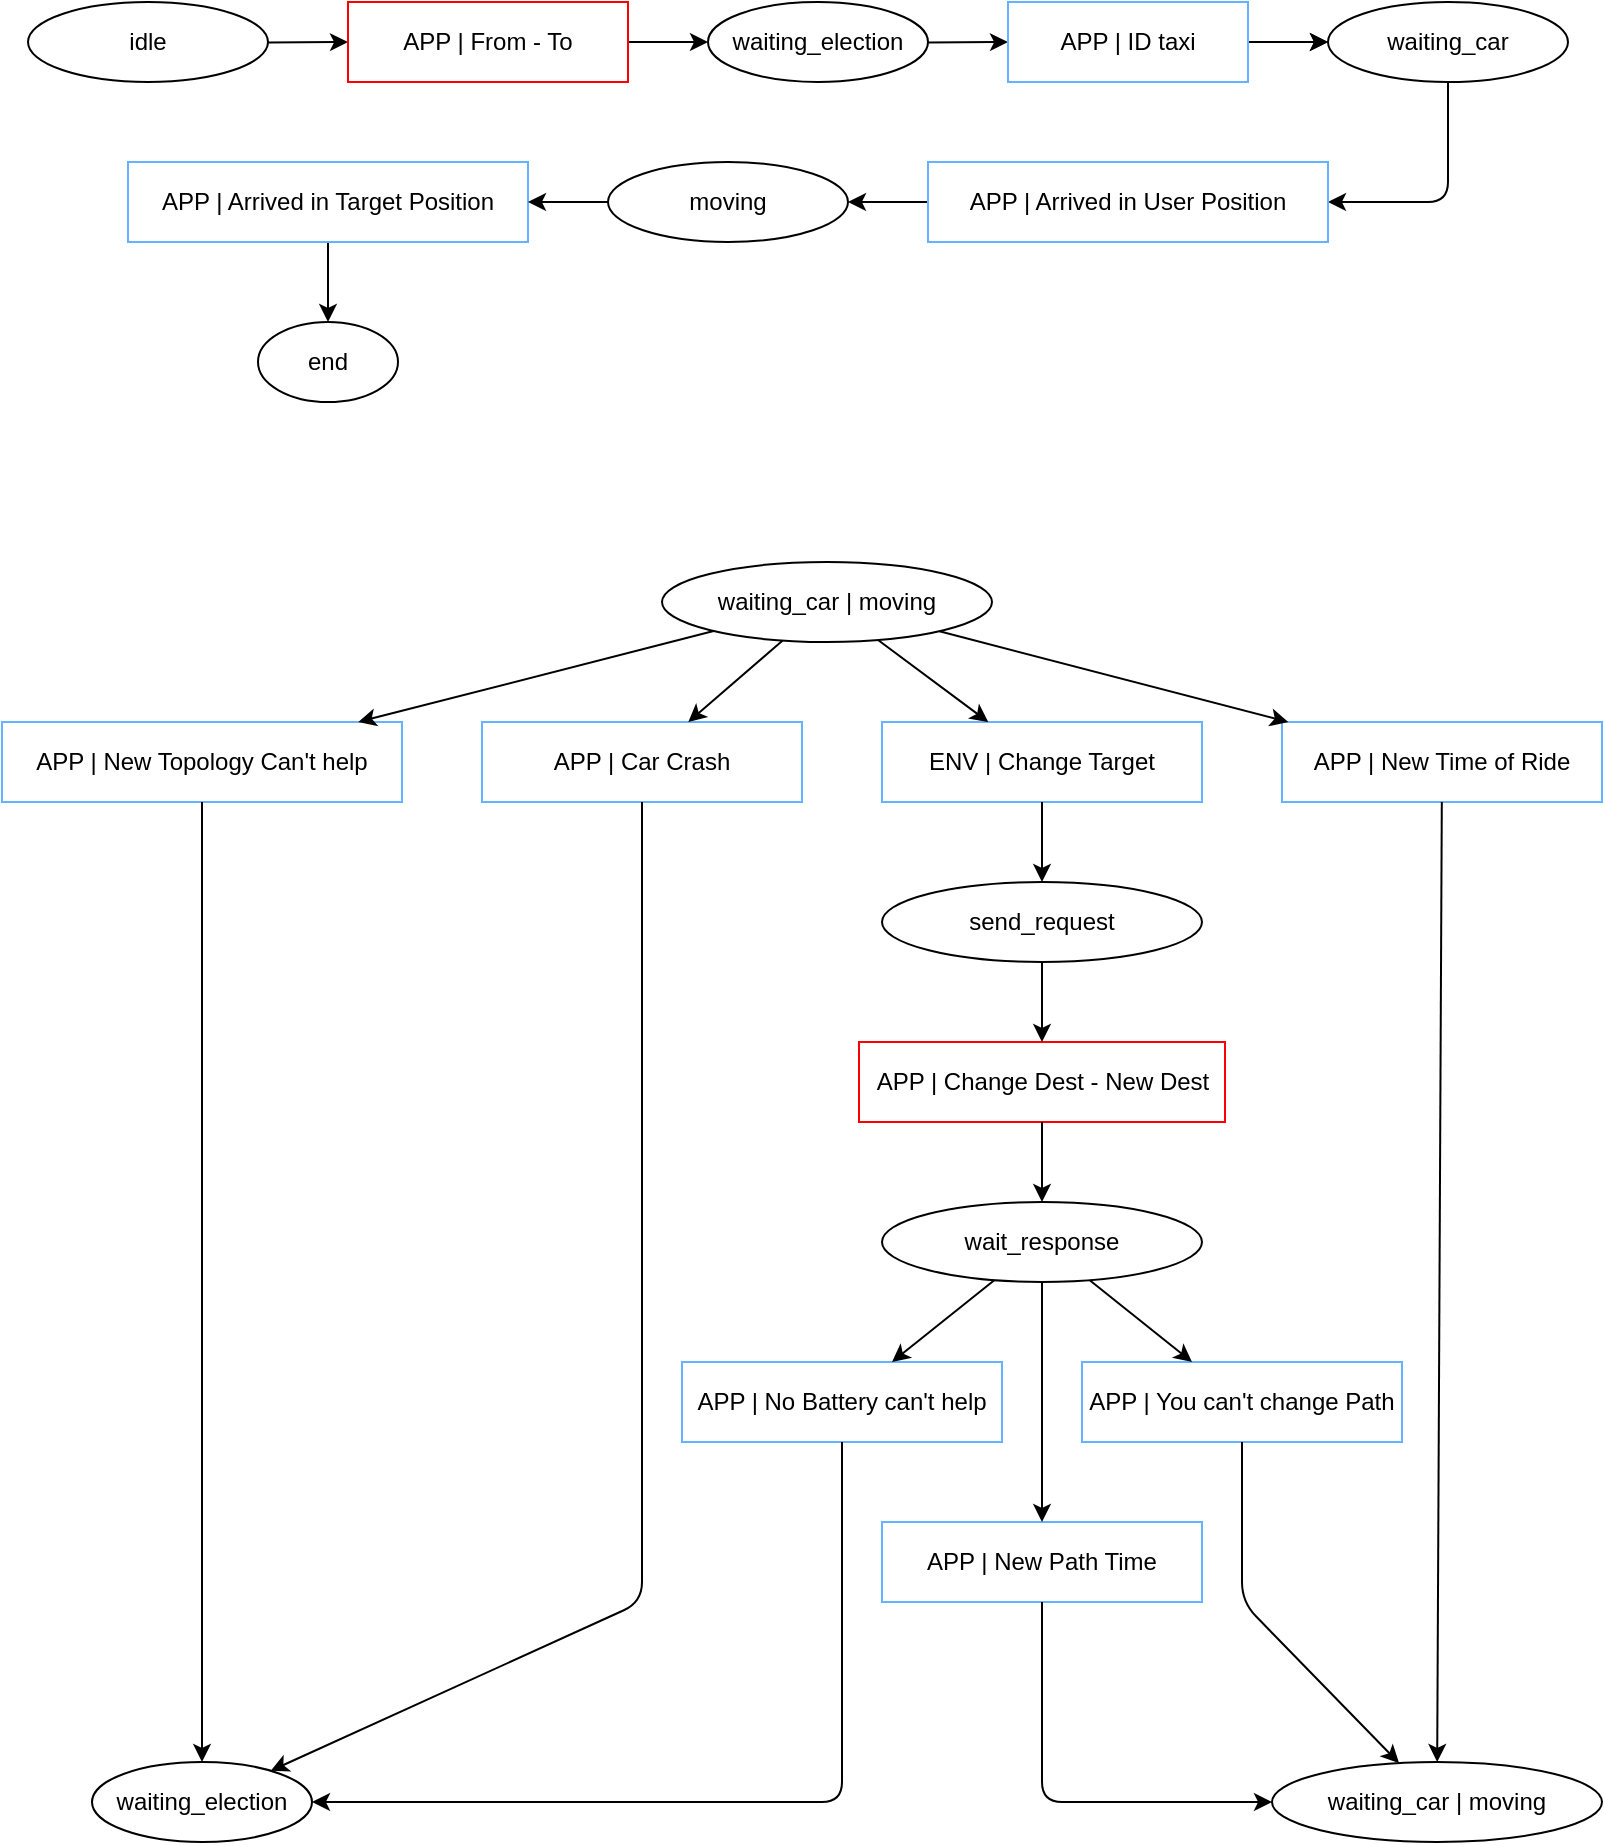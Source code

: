 <mxfile version="12.9.3" type="device"><diagram id="UIkgHiiRnHfRhCUhEY8e" name="Page-1"><mxGraphModel dx="1587" dy="706" grid="1" gridSize="10" guides="1" tooltips="1" connect="1" arrows="1" fold="1" page="1" pageScale="1" pageWidth="827" pageHeight="1169" math="0" shadow="0"><root><mxCell id="0"/><mxCell id="1" parent="0"/><mxCell id="H1byTOoRfgAd76r8tLvF-26" value="idle" style="ellipse;whiteSpace=wrap;html=1;" parent="1" vertex="1"><mxGeometry x="-800" y="40" width="120" height="40" as="geometry"/></mxCell><mxCell id="H1byTOoRfgAd76r8tLvF-27" value="" style="endArrow=classic;html=1;" parent="1" source="H1byTOoRfgAd76r8tLvF-33" target="H1byTOoRfgAd76r8tLvF-102" edge="1"><mxGeometry width="50" height="50" relative="1" as="geometry"><mxPoint x="-876" y="410" as="sourcePoint"/><mxPoint x="-661.5" y="70" as="targetPoint"/></mxGeometry></mxCell><mxCell id="H1byTOoRfgAd76r8tLvF-28" value="" style="endArrow=classic;html=1;" parent="1" source="H1byTOoRfgAd76r8tLvF-26" target="H1byTOoRfgAd76r8tLvF-33" edge="1"><mxGeometry width="50" height="50" relative="1" as="geometry"><mxPoint x="-879" y="290" as="sourcePoint"/><mxPoint x="-863.065" y="390" as="targetPoint"/></mxGeometry></mxCell><mxCell id="H1byTOoRfgAd76r8tLvF-29" value="waiting_election" style="ellipse;whiteSpace=wrap;html=1;" parent="1" vertex="1"><mxGeometry x="-768" y="920" width="110" height="40" as="geometry"/></mxCell><mxCell id="H1byTOoRfgAd76r8tLvF-30" value="waiting_car" style="ellipse;whiteSpace=wrap;html=1;" parent="1" vertex="1"><mxGeometry x="-150" y="40" width="120" height="40" as="geometry"/></mxCell><mxCell id="H1byTOoRfgAd76r8tLvF-31" value="" style="endArrow=classic;html=1;" parent="1" source="H1byTOoRfgAd76r8tLvF-39" target="H1byTOoRfgAd76r8tLvF-30" edge="1"><mxGeometry width="50" height="50" relative="1" as="geometry"><mxPoint x="-514" y="607.5" as="sourcePoint"/><mxPoint x="-319" y="490" as="targetPoint"/></mxGeometry></mxCell><mxCell id="H1byTOoRfgAd76r8tLvF-32" value="" style="endArrow=classic;html=1;" parent="1" source="H1byTOoRfgAd76r8tLvF-102" target="H1byTOoRfgAd76r8tLvF-39" edge="1"><mxGeometry width="50" height="50" relative="1" as="geometry"><mxPoint x="-531.55" y="525.569" as="sourcePoint"/><mxPoint x="-553.568" y="585" as="targetPoint"/></mxGeometry></mxCell><mxCell id="H1byTOoRfgAd76r8tLvF-33" value="APP | From - To" style="rounded=0;whiteSpace=wrap;html=1;fillColor=none;strokeColor=#FF0000;" parent="1" vertex="1"><mxGeometry x="-640" y="40" width="140" height="40" as="geometry"/></mxCell><mxCell id="H1byTOoRfgAd76r8tLvF-34" value="moving" style="ellipse;whiteSpace=wrap;html=1;strokeColor=#000000;fillColor=#ffffff;" parent="1" vertex="1"><mxGeometry x="-510" y="120" width="120" height="40" as="geometry"/></mxCell><mxCell id="H1byTOoRfgAd76r8tLvF-35" value="" style="endArrow=classic;html=1;" parent="1" source="H1byTOoRfgAd76r8tLvF-37" target="H1byTOoRfgAd76r8tLvF-34" edge="1"><mxGeometry width="50" height="50" relative="1" as="geometry"><mxPoint x="-449" y="820" as="sourcePoint"/><mxPoint x="-399" y="770" as="targetPoint"/></mxGeometry></mxCell><mxCell id="H1byTOoRfgAd76r8tLvF-36" value="" style="endArrow=classic;html=1;" parent="1" source="H1byTOoRfgAd76r8tLvF-30" target="H1byTOoRfgAd76r8tLvF-37" edge="1"><mxGeometry width="50" height="50" relative="1" as="geometry"><mxPoint x="-559" y="760" as="sourcePoint"/><mxPoint x="-559" y="840" as="targetPoint"/><Array as="points"><mxPoint x="-90" y="140"/></Array></mxGeometry></mxCell><mxCell id="H1byTOoRfgAd76r8tLvF-37" value="APP | Arrived in User Position" style="rounded=0;whiteSpace=wrap;html=1;strokeColor=#66B2FF;fillColor=none;" parent="1" vertex="1"><mxGeometry x="-350" y="120" width="200" height="40" as="geometry"/></mxCell><mxCell id="H1byTOoRfgAd76r8tLvF-38" value="" style="endArrow=classic;html=1;" parent="1" source="H1byTOoRfgAd76r8tLvF-39" target="H1byTOoRfgAd76r8tLvF-30" edge="1"><mxGeometry width="50" height="50" relative="1" as="geometry"><mxPoint x="-1219" y="740" as="sourcePoint"/><mxPoint x="-1169" y="690" as="targetPoint"/><Array as="points"/></mxGeometry></mxCell><mxCell id="H1byTOoRfgAd76r8tLvF-39" value="APP | ID taxi" style="rounded=0;whiteSpace=wrap;html=1;strokeColor=#66B2FF;fillColor=none;" parent="1" vertex="1"><mxGeometry x="-310" y="40" width="120" height="40" as="geometry"/></mxCell><mxCell id="H1byTOoRfgAd76r8tLvF-42" value="end" style="ellipse;whiteSpace=wrap;html=1;strokeColor=#000000;fillColor=#ffffff;" parent="1" vertex="1"><mxGeometry x="-685" y="200" width="70" height="40" as="geometry"/></mxCell><mxCell id="H1byTOoRfgAd76r8tLvF-43" value="" style="endArrow=classic;html=1;" parent="1" source="H1byTOoRfgAd76r8tLvF-44" target="H1byTOoRfgAd76r8tLvF-42" edge="1"><mxGeometry width="50" height="50" relative="1" as="geometry"><mxPoint x="-920" y="745" as="sourcePoint"/><mxPoint x="-870" y="695" as="targetPoint"/></mxGeometry></mxCell><mxCell id="H1byTOoRfgAd76r8tLvF-44" value="APP | Arrived in Target Position" style="rounded=0;whiteSpace=wrap;html=1;strokeColor=#66B2FF;fillColor=none;" parent="1" vertex="1"><mxGeometry x="-750" y="120" width="200" height="40" as="geometry"/></mxCell><mxCell id="H1byTOoRfgAd76r8tLvF-45" value="" style="endArrow=classic;html=1;" parent="1" source="H1byTOoRfgAd76r8tLvF-34" target="H1byTOoRfgAd76r8tLvF-44" edge="1"><mxGeometry width="50" height="50" relative="1" as="geometry"><mxPoint x="-820" y="565" as="sourcePoint"/><mxPoint x="-770" y="515" as="targetPoint"/></mxGeometry></mxCell><mxCell id="H1byTOoRfgAd76r8tLvF-77" value="ENV | Change Target" style="rounded=0;whiteSpace=wrap;html=1;strokeColor=#66B2FF;fillColor=none;" parent="1" vertex="1"><mxGeometry x="-373" y="400" width="160" height="40" as="geometry"/></mxCell><mxCell id="H1byTOoRfgAd76r8tLvF-80" value="send_request" style="ellipse;whiteSpace=wrap;html=1;strokeColor=#000000;fillColor=#ffffff;" parent="1" vertex="1"><mxGeometry x="-373" y="480" width="160" height="40" as="geometry"/></mxCell><mxCell id="H1byTOoRfgAd76r8tLvF-82" value="APP | Change Dest - New Dest" style="rounded=0;whiteSpace=wrap;html=1;strokeColor=#FF0000;fillColor=none;" parent="1" vertex="1"><mxGeometry x="-384.5" y="560" width="183" height="40" as="geometry"/></mxCell><mxCell id="H1byTOoRfgAd76r8tLvF-87" value="waiting_car | moving" style="ellipse;whiteSpace=wrap;html=1;strokeColor=#000000;fillColor=#ffffff;" parent="1" vertex="1"><mxGeometry x="-483" y="320" width="165" height="40" as="geometry"/></mxCell><mxCell id="H1byTOoRfgAd76r8tLvF-89" value="" style="endArrow=classic;html=1;" parent="1" source="H1byTOoRfgAd76r8tLvF-77" edge="1"><mxGeometry width="50" height="50" relative="1" as="geometry"><mxPoint x="199" y="595" as="sourcePoint"/><mxPoint x="-293" y="480" as="targetPoint"/></mxGeometry></mxCell><mxCell id="H1byTOoRfgAd76r8tLvF-90" value="" style="endArrow=classic;html=1;" parent="1" source="H1byTOoRfgAd76r8tLvF-80" target="H1byTOoRfgAd76r8tLvF-82" edge="1"><mxGeometry width="50" height="50" relative="1" as="geometry"><mxPoint x="-121" y="755" as="sourcePoint"/><mxPoint x="-71" y="705" as="targetPoint"/></mxGeometry></mxCell><mxCell id="H1byTOoRfgAd76r8tLvF-91" value="wait_response" style="ellipse;whiteSpace=wrap;html=1;strokeColor=#000000;fillColor=#ffffff;" parent="1" vertex="1"><mxGeometry x="-373" y="640" width="160" height="40" as="geometry"/></mxCell><mxCell id="H1byTOoRfgAd76r8tLvF-93" value="" style="endArrow=classic;html=1;" parent="1" source="H1byTOoRfgAd76r8tLvF-82" target="H1byTOoRfgAd76r8tLvF-91" edge="1"><mxGeometry width="50" height="50" relative="1" as="geometry"><mxPoint x="-71" y="755" as="sourcePoint"/><mxPoint x="-21" y="705" as="targetPoint"/></mxGeometry></mxCell><mxCell id="H1byTOoRfgAd76r8tLvF-96" value="APP | No Battery can't help" style="rounded=0;whiteSpace=wrap;html=1;strokeColor=#66B2FF;fillColor=none;" parent="1" vertex="1"><mxGeometry x="-473" y="720" width="160" height="40" as="geometry"/></mxCell><mxCell id="H1byTOoRfgAd76r8tLvF-97" value="" style="endArrow=classic;html=1;" parent="1" source="H1byTOoRfgAd76r8tLvF-91" target="H1byTOoRfgAd76r8tLvF-96" edge="1"><mxGeometry width="50" height="50" relative="1" as="geometry"><mxPoint x="80.202" y="705.521" as="sourcePoint"/><mxPoint x="398.882" y="373.884" as="targetPoint"/></mxGeometry></mxCell><mxCell id="H1byTOoRfgAd76r8tLvF-95" value="APP | New Path Time" style="rounded=0;whiteSpace=wrap;html=1;strokeColor=#66B2FF;fillColor=none;" parent="1" vertex="1"><mxGeometry x="-373" y="800" width="160" height="40" as="geometry"/></mxCell><mxCell id="H1byTOoRfgAd76r8tLvF-99" value="APP | You can't change Path" style="rounded=0;whiteSpace=wrap;html=1;strokeColor=#66B2FF;fillColor=none;" parent="1" vertex="1"><mxGeometry x="-273" y="720" width="160" height="40" as="geometry"/></mxCell><mxCell id="H1byTOoRfgAd76r8tLvF-100" value="" style="endArrow=classic;html=1;" parent="1" source="H1byTOoRfgAd76r8tLvF-91" target="H1byTOoRfgAd76r8tLvF-95" edge="1"><mxGeometry width="50" height="50" relative="1" as="geometry"><mxPoint x="257" y="880" as="sourcePoint"/><mxPoint x="307" y="830" as="targetPoint"/></mxGeometry></mxCell><mxCell id="H1byTOoRfgAd76r8tLvF-102" value="waiting_election" style="ellipse;whiteSpace=wrap;html=1;" parent="1" vertex="1"><mxGeometry x="-460" y="40" width="110" height="40" as="geometry"/></mxCell><mxCell id="H1byTOoRfgAd76r8tLvF-103" value="waiting_car | moving" style="ellipse;whiteSpace=wrap;html=1;strokeColor=#000000;fillColor=#ffffff;" parent="1" vertex="1"><mxGeometry x="-178" y="920" width="165" height="40" as="geometry"/></mxCell><mxCell id="H1byTOoRfgAd76r8tLvF-104" value="" style="endArrow=classic;html=1;" parent="1" source="H1byTOoRfgAd76r8tLvF-96" target="H1byTOoRfgAd76r8tLvF-29" edge="1"><mxGeometry width="50" height="50" relative="1" as="geometry"><mxPoint x="-483" y="880" as="sourcePoint"/><mxPoint x="-433" y="830" as="targetPoint"/><Array as="points"><mxPoint x="-393" y="940"/></Array></mxGeometry></mxCell><mxCell id="H1byTOoRfgAd76r8tLvF-105" value="" style="endArrow=classic;html=1;" parent="1" source="H1byTOoRfgAd76r8tLvF-95" target="H1byTOoRfgAd76r8tLvF-103" edge="1"><mxGeometry width="50" height="50" relative="1" as="geometry"><mxPoint x="-313" y="910" as="sourcePoint"/><mxPoint x="-263" y="860" as="targetPoint"/><Array as="points"><mxPoint x="-293" y="940"/></Array></mxGeometry></mxCell><mxCell id="H1byTOoRfgAd76r8tLvF-106" value="" style="endArrow=classic;html=1;" parent="1" source="H1byTOoRfgAd76r8tLvF-99" target="H1byTOoRfgAd76r8tLvF-103" edge="1"><mxGeometry width="50" height="50" relative="1" as="geometry"><mxPoint x="-123" y="860" as="sourcePoint"/><mxPoint x="-73" y="810" as="targetPoint"/><Array as="points"><mxPoint x="-193" y="840"/></Array></mxGeometry></mxCell><mxCell id="H1byTOoRfgAd76r8tLvF-107" value="" style="endArrow=classic;html=1;" parent="1" source="H1byTOoRfgAd76r8tLvF-91" target="H1byTOoRfgAd76r8tLvF-99" edge="1"><mxGeometry width="50" height="50" relative="1" as="geometry"><mxPoint x="-93" y="660" as="sourcePoint"/><mxPoint x="-43" y="610" as="targetPoint"/></mxGeometry></mxCell><mxCell id="H1byTOoRfgAd76r8tLvF-108" value="APP | Car Crash" style="rounded=0;whiteSpace=wrap;html=1;strokeColor=#66B2FF;fillColor=none;" parent="1" vertex="1"><mxGeometry x="-573" y="400" width="160" height="40" as="geometry"/></mxCell><mxCell id="H1byTOoRfgAd76r8tLvF-109" value="" style="endArrow=classic;html=1;" parent="1" source="H1byTOoRfgAd76r8tLvF-87" target="H1byTOoRfgAd76r8tLvF-108" edge="1"><mxGeometry width="50" height="50" relative="1" as="geometry"><mxPoint x="-183" y="600" as="sourcePoint"/><mxPoint x="-133" y="550" as="targetPoint"/></mxGeometry></mxCell><mxCell id="H1byTOoRfgAd76r8tLvF-110" value="" style="endArrow=classic;html=1;" parent="1" source="H1byTOoRfgAd76r8tLvF-87" target="H1byTOoRfgAd76r8tLvF-77" edge="1"><mxGeometry width="50" height="50" relative="1" as="geometry"><mxPoint x="-233" y="600" as="sourcePoint"/><mxPoint x="-183" y="550" as="targetPoint"/></mxGeometry></mxCell><mxCell id="H1byTOoRfgAd76r8tLvF-111" value="" style="endArrow=classic;html=1;" parent="1" source="H1byTOoRfgAd76r8tLvF-108" target="H1byTOoRfgAd76r8tLvF-29" edge="1"><mxGeometry width="50" height="50" relative="1" as="geometry"><mxPoint x="-173" y="600" as="sourcePoint"/><mxPoint x="-123" y="550" as="targetPoint"/><Array as="points"><mxPoint x="-493" y="840"/></Array></mxGeometry></mxCell><mxCell id="H1byTOoRfgAd76r8tLvF-112" value="APP | New Topology Can't help" style="rounded=0;whiteSpace=wrap;html=1;strokeColor=#66B2FF;fillColor=none;" parent="1" vertex="1"><mxGeometry x="-813" y="400" width="200" height="40" as="geometry"/></mxCell><mxCell id="H1byTOoRfgAd76r8tLvF-113" value="" style="endArrow=classic;html=1;" parent="1" source="H1byTOoRfgAd76r8tLvF-87" target="H1byTOoRfgAd76r8tLvF-112" edge="1"><mxGeometry width="50" height="50" relative="1" as="geometry"><mxPoint x="-773" y="410" as="sourcePoint"/><mxPoint x="-723" y="360" as="targetPoint"/></mxGeometry></mxCell><mxCell id="H1byTOoRfgAd76r8tLvF-114" value="" style="endArrow=classic;html=1;" parent="1" source="H1byTOoRfgAd76r8tLvF-112" target="H1byTOoRfgAd76r8tLvF-29" edge="1"><mxGeometry width="50" height="50" relative="1" as="geometry"><mxPoint x="-853" y="650" as="sourcePoint"/><mxPoint x="-803" y="600" as="targetPoint"/></mxGeometry></mxCell><mxCell id="H1byTOoRfgAd76r8tLvF-115" value="APP | New Time of Ride" style="rounded=0;whiteSpace=wrap;html=1;strokeColor=#66B2FF;fillColor=none;" parent="1" vertex="1"><mxGeometry x="-173" y="400" width="160" height="40" as="geometry"/></mxCell><mxCell id="H1byTOoRfgAd76r8tLvF-116" value="" style="endArrow=classic;html=1;" parent="1" source="H1byTOoRfgAd76r8tLvF-87" target="H1byTOoRfgAd76r8tLvF-115" edge="1"><mxGeometry width="50" height="50" relative="1" as="geometry"><mxPoint x="-43" y="540" as="sourcePoint"/><mxPoint x="7" y="490" as="targetPoint"/></mxGeometry></mxCell><mxCell id="H1byTOoRfgAd76r8tLvF-117" value="" style="endArrow=classic;html=1;" parent="1" source="H1byTOoRfgAd76r8tLvF-115" target="H1byTOoRfgAd76r8tLvF-103" edge="1"><mxGeometry width="50" height="50" relative="1" as="geometry"><mxPoint x="-13" y="610" as="sourcePoint"/><mxPoint x="37" y="560" as="targetPoint"/></mxGeometry></mxCell></root></mxGraphModel></diagram></mxfile>